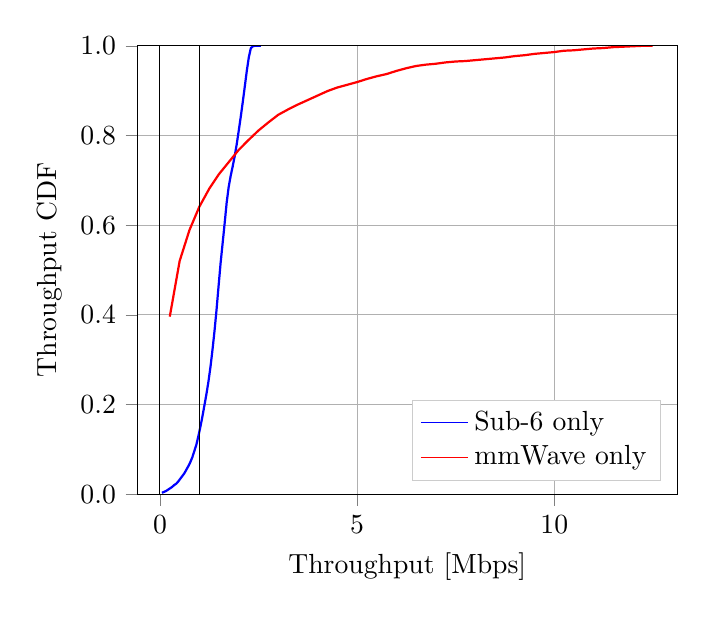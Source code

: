 % This file was created by matplotlib2tikz v0.6.18.
\begin{tikzpicture}

\begin{axis}[
legend cell align={left},
legend entries={{Sub-6 only},{mmWave only}},
legend style={at={(0.97,0.03)}, anchor=south east, draw=white!80.0!black},
tick align=outside,
tick pos=left,
x grid style={white!69.02!black},
xlabel={Throughput [Mbps]},
xmajorgrids,
xmin=-0.57, xmax=13.113,
xtick={-5,0,5,10,15},
xticklabels={$-5$,$0$,$5$,$10$,$15$},
y grid style={white!69.02!black},
ylabel={Throughput CDF},
ymajorgrids,
ymin=0, ymax=1,
ytick={0,0.2,0.4,0.6,0.8,1},
yticklabels={$0.0$,$0.2$,$0.4$,$0.6$,$0.8$,$1.0$}
]
\addlegendimage{no markers, blue}
\addlegendimage{no markers, red}
\addplot [thick, blue]
table [row sep=\\]{%
0.052	0.003 \\
0.103	0.005 \\
0.155	0.007 \\
0.206	0.01 \\
0.257	0.013 \\
0.308	0.016 \\
0.359	0.02 \\
0.411	0.023 \\
0.462	0.028 \\
0.513	0.034 \\
0.564	0.04 \\
0.616	0.046 \\
0.667	0.054 \\
0.718	0.062 \\
0.769	0.071 \\
0.821	0.082 \\
0.872	0.096 \\
0.923	0.11 \\
0.974	0.129 \\
1.026	0.15 \\
1.077	0.173 \\
1.128	0.198 \\
1.179	0.223 \\
1.23	0.251 \\
1.282	0.284 \\
1.333	0.322 \\
1.384	0.364 \\
1.435	0.411 \\
1.487	0.464 \\
1.538	0.515 \\
1.589	0.559 \\
1.64	0.603 \\
1.692	0.65 \\
1.743	0.685 \\
1.794	0.71 \\
1.845	0.731 \\
1.896	0.754 \\
1.948	0.781 \\
1.999	0.811 \\
2.05	0.842 \\
2.101	0.875 \\
2.153	0.91 \\
2.204	0.945 \\
2.255	0.975 \\
2.306	0.995 \\
2.358	0.999 \\
2.409	1.0 \\
2.46	1.0 \\
2.511	1.0 \\
2.562	1 \\
};
\addplot [thick, red]
table [row sep=\\]{%
0.25	0.396 \\
0.5	0.52 \\
0.749	0.589 \\
0.999	0.641 \\
1.249	0.681 \\
1.499	0.714 \\
1.749	0.741 \\
1.999	0.768 \\
2.248	0.79 \\
2.498	0.811 \\
2.748	0.829 \\
2.998	0.846 \\
3.248	0.858 \\
3.497	0.869 \\
3.747	0.879 \\
3.997	0.889 \\
4.247	0.899 \\
4.497	0.907 \\
4.747	0.913 \\
4.996	0.919 \\
5.246	0.926 \\
5.496	0.932 \\
5.746	0.937 \\
5.996	0.944 \\
6.245	0.95 \\
6.495	0.955 \\
6.745	0.958 \\
6.995	0.96 \\
7.245	0.963 \\
7.495	0.965 \\
7.744	0.966 \\
7.994	0.968 \\
8.244	0.97 \\
8.494	0.972 \\
8.744	0.974 \\
8.993	0.977 \\
9.243	0.979 \\
9.493	0.982 \\
9.743	0.984 \\
9.993	0.986 \\
10.242	0.989 \\
10.492	0.99 \\
10.742	0.992 \\
10.992	0.994 \\
11.242	0.995 \\
11.492	0.997 \\
11.741	0.998 \\
11.991	0.999 \\
12.241	1.0 \\
12.491	1 \\
};
\path [draw=black, fill opacity=0] (axis cs:0,0)
--(axis cs:0,1);

\path [draw=black, fill opacity=0] (axis cs:1,0)
--(axis cs:1,1);

\path [draw=black, fill opacity=0] (axis cs:-0.57,0)
--(axis cs:13.113,0);

\path [draw=black, fill opacity=0] (axis cs:-0.57,1)
--(axis cs:13.113,1);

\end{axis}

\end{tikzpicture}